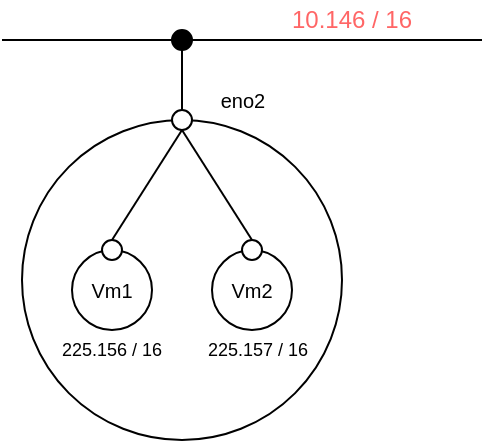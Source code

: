<mxfile version="10.7.2" type="device"><diagram id="4KotA0o4Ii35K4OkBT2l" name="Page-1"><mxGraphModel dx="204" dy="241" grid="1" gridSize="10" guides="1" tooltips="1" connect="1" arrows="1" fold="1" page="1" pageScale="1" pageWidth="827" pageHeight="1169" math="0" shadow="0"><root><mxCell id="0"/><mxCell id="1" parent="0"/><mxCell id="7foY5yRR3YgoVof3TyTS-1" value="" style="ellipse;whiteSpace=wrap;html=1;aspect=fixed;" parent="1" vertex="1"><mxGeometry x="120" y="60" width="160" height="160" as="geometry"/></mxCell><mxCell id="7foY5yRR3YgoVof3TyTS-3" value="" style="endArrow=none;html=1;" parent="1" source="7foY5yRR3YgoVof3TyTS-11" edge="1"><mxGeometry width="50" height="50" relative="1" as="geometry"><mxPoint x="110" y="20" as="sourcePoint"/><mxPoint x="350" y="20" as="targetPoint"/></mxGeometry></mxCell><mxCell id="7foY5yRR3YgoVof3TyTS-6" value="10.146 / 16" style="text;html=1;strokeColor=none;fillColor=none;align=center;verticalAlign=middle;whiteSpace=wrap;rounded=0;fontColor=#FF6666;" parent="1" vertex="1"><mxGeometry x="240" width="90" height="20" as="geometry"/></mxCell><mxCell id="7foY5yRR3YgoVof3TyTS-8" value="" style="ellipse;whiteSpace=wrap;html=1;aspect=fixed;fontColor=#FF6666;" parent="1" vertex="1"><mxGeometry x="195" y="55" width="10" height="10" as="geometry"/></mxCell><mxCell id="7foY5yRR3YgoVof3TyTS-11" value="" style="ellipse;whiteSpace=wrap;html=1;aspect=fixed;fontColor=#FF6666;fillColor=#000000;" parent="1" vertex="1"><mxGeometry x="195" y="15" width="10" height="10" as="geometry"/></mxCell><mxCell id="7foY5yRR3YgoVof3TyTS-12" value="" style="endArrow=none;html=1;" parent="1" target="7foY5yRR3YgoVof3TyTS-11" edge="1"><mxGeometry width="50" height="50" relative="1" as="geometry"><mxPoint x="110" y="20" as="sourcePoint"/><mxPoint x="350" y="20" as="targetPoint"/></mxGeometry></mxCell><mxCell id="7foY5yRR3YgoVof3TyTS-13" value="" style="endArrow=none;html=1;fontColor=#FF6666;" parent="1" source="7foY5yRR3YgoVof3TyTS-8" target="7foY5yRR3YgoVof3TyTS-11" edge="1"><mxGeometry width="50" height="50" relative="1" as="geometry"><mxPoint x="110" y="210" as="sourcePoint"/><mxPoint x="160" y="160" as="targetPoint"/></mxGeometry></mxCell><mxCell id="7foY5yRR3YgoVof3TyTS-14" value="eno2&lt;br style=&quot;font-size: 10px;&quot;&gt;" style="text;html=1;strokeColor=none;fillColor=none;align=center;verticalAlign=middle;whiteSpace=wrap;rounded=0;fontColor=#000000;fontSize=10;" parent="1" vertex="1"><mxGeometry x="207.5" y="40" width="45" height="20" as="geometry"/></mxCell><mxCell id="7foY5yRR3YgoVof3TyTS-17" value="" style="ellipse;whiteSpace=wrap;html=1;aspect=fixed;fillColor=none;fontSize=10;fontColor=#000000;" parent="1" vertex="1"><mxGeometry x="145" y="125" width="40" height="40" as="geometry"/></mxCell><mxCell id="7foY5yRR3YgoVof3TyTS-18" value="" style="ellipse;whiteSpace=wrap;html=1;aspect=fixed;fillColor=none;fontSize=10;fontColor=#000000;" parent="1" vertex="1"><mxGeometry x="215" y="125" width="40" height="40" as="geometry"/></mxCell><mxCell id="7foY5yRR3YgoVof3TyTS-19" value="Vm1" style="text;html=1;strokeColor=none;fillColor=none;align=center;verticalAlign=middle;whiteSpace=wrap;rounded=0;fontSize=10;fontColor=#000000;" parent="1" vertex="1"><mxGeometry x="145" y="135" width="40" height="20" as="geometry"/></mxCell><mxCell id="7foY5yRR3YgoVof3TyTS-20" value="Vm2&lt;br&gt;" style="text;html=1;strokeColor=none;fillColor=none;align=center;verticalAlign=middle;whiteSpace=wrap;rounded=0;fontSize=10;fontColor=#000000;" parent="1" vertex="1"><mxGeometry x="215" y="135" width="40" height="20" as="geometry"/></mxCell><mxCell id="7foY5yRR3YgoVof3TyTS-21" value="" style="ellipse;whiteSpace=wrap;html=1;aspect=fixed;fontColor=#FF6666;" parent="1" vertex="1"><mxGeometry x="160" y="120" width="10" height="10" as="geometry"/></mxCell><mxCell id="7foY5yRR3YgoVof3TyTS-22" value="" style="ellipse;whiteSpace=wrap;html=1;aspect=fixed;fontColor=#FF6666;" parent="1" vertex="1"><mxGeometry x="230" y="120" width="10" height="10" as="geometry"/></mxCell><mxCell id="7foY5yRR3YgoVof3TyTS-23" value="" style="endArrow=none;html=1;fontSize=10;fontColor=#000000;entryX=0.5;entryY=1;entryDx=0;entryDy=0;exitX=0.5;exitY=0;exitDx=0;exitDy=0;" parent="1" source="7foY5yRR3YgoVof3TyTS-21" target="7foY5yRR3YgoVof3TyTS-8" edge="1"><mxGeometry width="50" height="50" relative="1" as="geometry"><mxPoint x="110" y="260" as="sourcePoint"/><mxPoint x="160" y="210" as="targetPoint"/></mxGeometry></mxCell><mxCell id="7foY5yRR3YgoVof3TyTS-24" value="" style="endArrow=none;html=1;fontSize=10;fontColor=#000000;entryX=0.5;entryY=1;entryDx=0;entryDy=0;exitX=0.5;exitY=0;exitDx=0;exitDy=0;" parent="1" source="7foY5yRR3YgoVof3TyTS-22" target="7foY5yRR3YgoVof3TyTS-8" edge="1"><mxGeometry width="50" height="50" relative="1" as="geometry"><mxPoint x="175.2" y="117.5" as="sourcePoint"/><mxPoint x="190" y="72.7" as="targetPoint"/></mxGeometry></mxCell><mxCell id="x_6ep2LSbgsguD7is_bL-3" value="&lt;div style=&quot;font-size: 9px&quot;&gt;225.156 / 16&lt;/div&gt;" style="text;html=1;strokeColor=none;fillColor=none;align=center;verticalAlign=middle;whiteSpace=wrap;rounded=0;fontSize=9;" vertex="1" parent="1"><mxGeometry x="135" y="165" width="60" height="20" as="geometry"/></mxCell><mxCell id="x_6ep2LSbgsguD7is_bL-4" value="&lt;div style=&quot;font-size: 9px&quot;&gt;225.157 / 16&lt;/div&gt;" style="text;html=1;strokeColor=none;fillColor=none;align=center;verticalAlign=middle;whiteSpace=wrap;rounded=0;fontSize=9;" vertex="1" parent="1"><mxGeometry x="207.5" y="166" width="60" height="18" as="geometry"/></mxCell></root></mxGraphModel></diagram></mxfile>